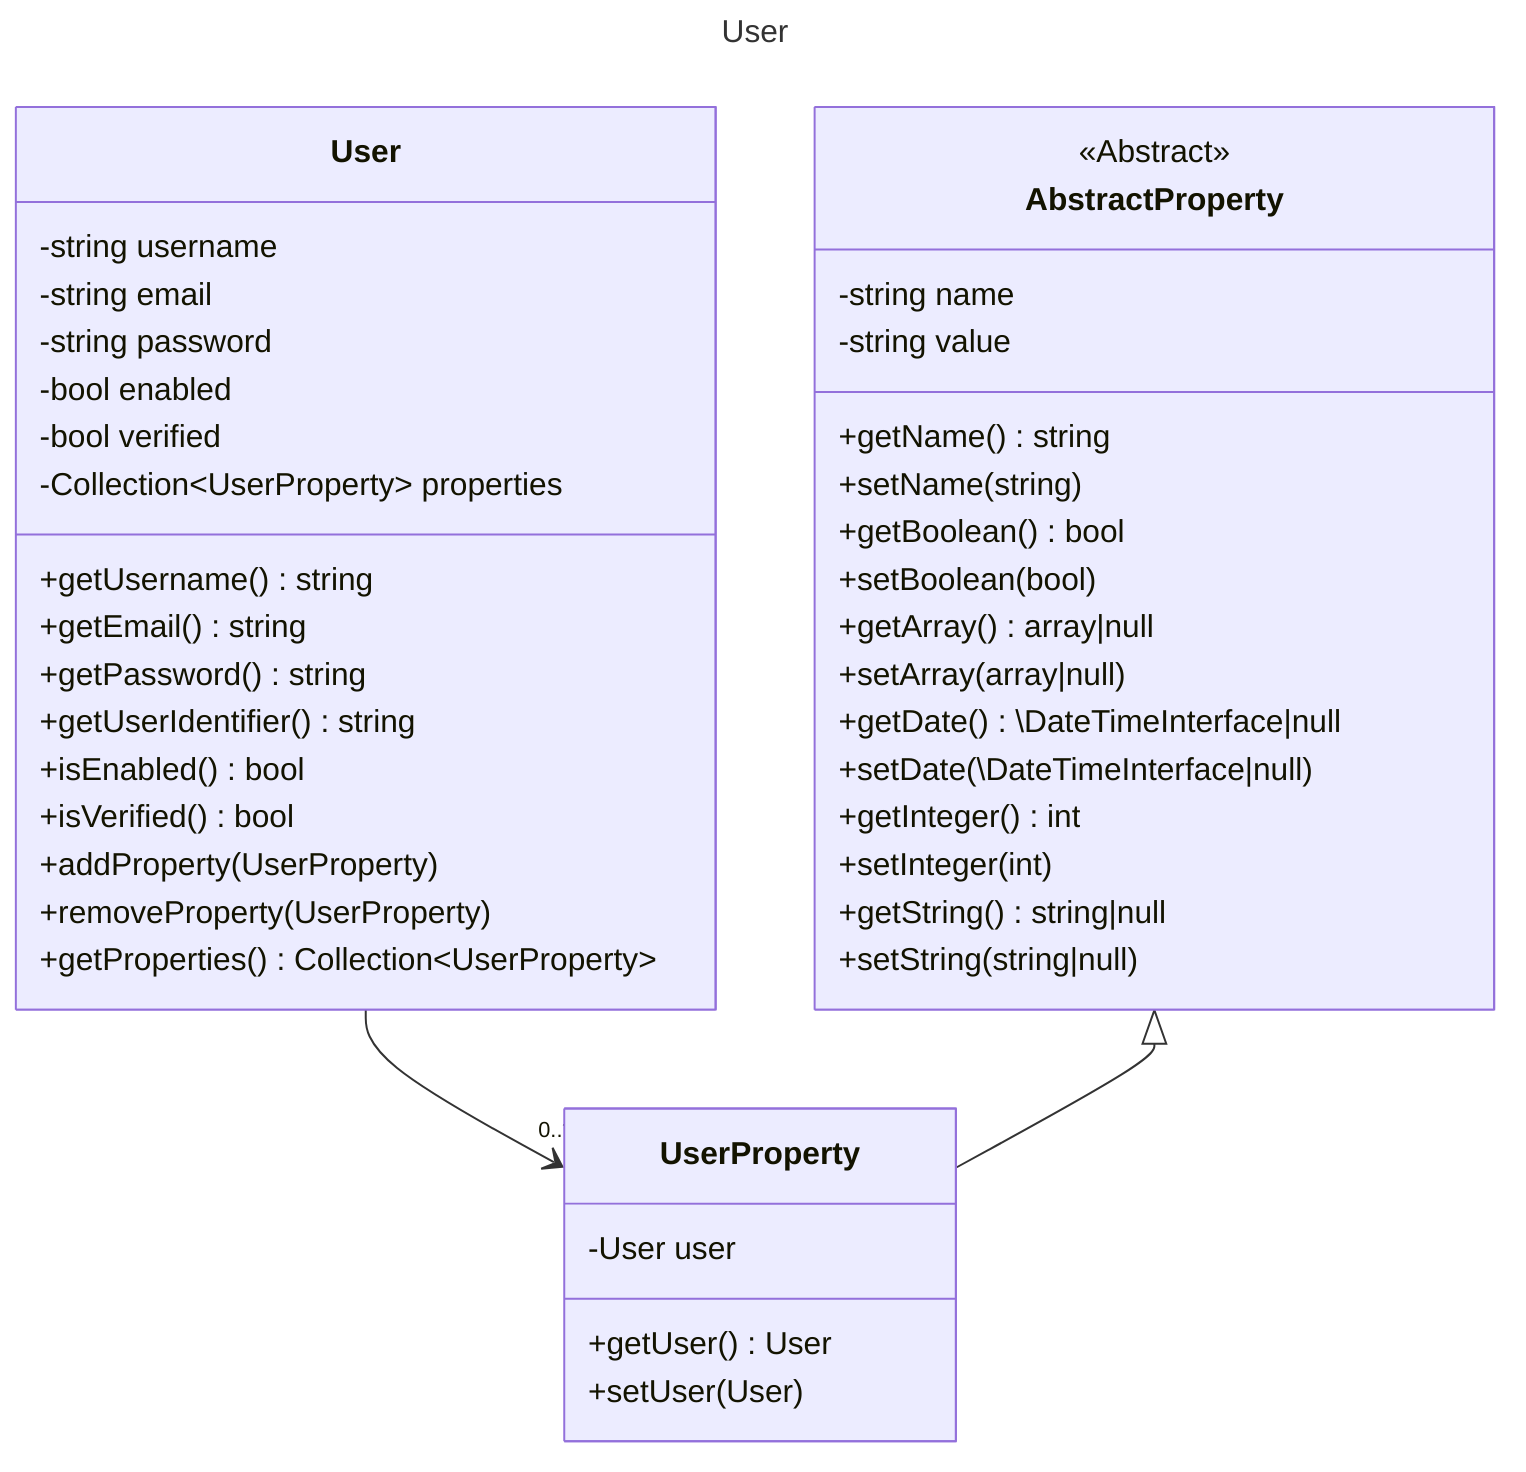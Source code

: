 ---
title: User
---
classDiagram
    class User {
        -string username
        -string email
        -string password
        -bool enabled
        -bool verified
        -Collection~UserProperty~ properties
        +getUsername() string
        +getEmail() string
        +getPassword() string
        +getUserIdentifier() string
        +isEnabled() bool
        +isVerified() bool
        +addProperty(UserProperty)
        +removeProperty(UserProperty)
        +getProperties() Collection~UserProperty~
    }

    class UserProperty {
        -User user
        +getUser() User
        +setUser(User)
    }


    class AbstractProperty {
        <<Abstract>>
        -string name
        -string value
        +getName() string
        +setName(string)
        +getBoolean() bool
        +setBoolean(bool)
        +getArray() array|null
        +setArray(array|null)
        +getDate() \DateTimeInterface|null
        +setDate(\DateTimeInterface|null)
        +getInteger() int
        +setInteger(int)
        +getString() string|null
        +setString(string|null)
    }

    User --> "0..*" UserProperty
    AbstractProperty <|-- UserProperty